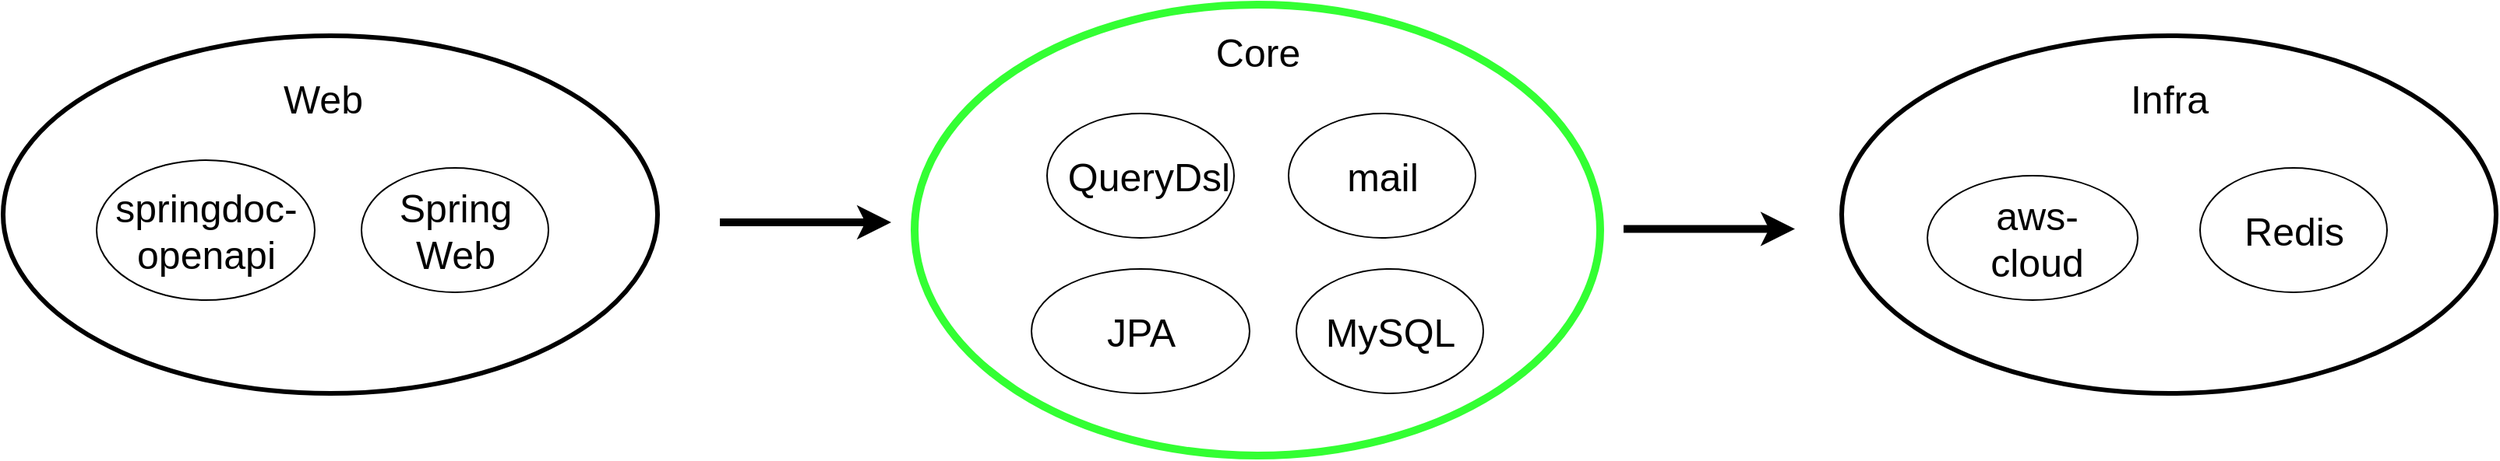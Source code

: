 <mxfile version="22.0.3" type="device" pages="2">
  <diagram name="페이지-1" id="IblsaohN8_PGpIz9jcJp">
    <mxGraphModel dx="1985" dy="955" grid="1" gridSize="10" guides="1" tooltips="1" connect="1" arrows="1" fold="1" page="1" pageScale="1" pageWidth="3300" pageHeight="2339" math="0" shadow="0">
      <root>
        <mxCell id="0" />
        <mxCell id="1" parent="0" />
        <mxCell id="IWnWvzlM7sKSisEC7xHp-119" value="" style="ellipse;whiteSpace=wrap;html=1;strokeColor=#33FF33;strokeWidth=5;rounded=0;" vertex="1" parent="1">
          <mxGeometry x="1285" y="740" width="440" height="290" as="geometry" />
        </mxCell>
        <mxCell id="IWnWvzlM7sKSisEC7xHp-120" value="" style="ellipse;whiteSpace=wrap;html=1;rounded=0;" vertex="1" parent="1">
          <mxGeometry x="1530" y="910" width="120" height="80" as="geometry" />
        </mxCell>
        <mxCell id="IWnWvzlM7sKSisEC7xHp-121" value="&lt;span style=&quot;font-size: 25px;&quot;&gt;MySQL&lt;/span&gt;" style="text;html=1;align=center;verticalAlign=middle;resizable=0;points=[];autosize=1;strokeColor=none;fillColor=none;rounded=0;" vertex="1" parent="1">
          <mxGeometry x="1535" y="930" width="110" height="40" as="geometry" />
        </mxCell>
        <mxCell id="IWnWvzlM7sKSisEC7xHp-122" value="" style="ellipse;whiteSpace=wrap;html=1;rounded=0;" vertex="1" parent="1">
          <mxGeometry x="1360" y="910" width="140" height="80" as="geometry" />
        </mxCell>
        <mxCell id="IWnWvzlM7sKSisEC7xHp-123" value="&lt;font style=&quot;font-size: 25px;&quot;&gt;Core&lt;/font&gt;" style="text;html=1;align=center;verticalAlign=middle;resizable=0;points=[];autosize=1;strokeColor=none;fillColor=none;rounded=0;" vertex="1" parent="1">
          <mxGeometry x="1465" y="750" width="80" height="40" as="geometry" />
        </mxCell>
        <mxCell id="IWnWvzlM7sKSisEC7xHp-124" value="&lt;span style=&quot;font-size: 25px;&quot;&gt;JPA&lt;/span&gt;" style="text;html=1;align=center;verticalAlign=middle;resizable=0;points=[];autosize=1;strokeColor=none;fillColor=none;rounded=0;" vertex="1" parent="1">
          <mxGeometry x="1395" y="930" width="70" height="40" as="geometry" />
        </mxCell>
        <mxCell id="IWnWvzlM7sKSisEC7xHp-125" value="" style="ellipse;whiteSpace=wrap;html=1;rounded=0;" vertex="1" parent="1">
          <mxGeometry x="1370" y="810" width="120" height="80" as="geometry" />
        </mxCell>
        <mxCell id="IWnWvzlM7sKSisEC7xHp-126" value="&lt;span style=&quot;font-size: 25px;&quot;&gt;QueryDsl&lt;/span&gt;" style="text;html=1;align=center;verticalAlign=middle;resizable=0;points=[];autosize=1;strokeColor=none;fillColor=none;rounded=0;" vertex="1" parent="1">
          <mxGeometry x="1370" y="830" width="130" height="40" as="geometry" />
        </mxCell>
        <mxCell id="IWnWvzlM7sKSisEC7xHp-127" value="" style="ellipse;whiteSpace=wrap;html=1;strokeWidth=3;rounded=0;" vertex="1" parent="1">
          <mxGeometry x="1880" y="760" width="420" height="230" as="geometry" />
        </mxCell>
        <mxCell id="IWnWvzlM7sKSisEC7xHp-128" value="" style="ellipse;whiteSpace=wrap;html=1;rounded=0;" vertex="1" parent="1">
          <mxGeometry x="1935" y="850" width="135" height="80" as="geometry" />
        </mxCell>
        <mxCell id="IWnWvzlM7sKSisEC7xHp-129" value="&lt;span style=&quot;font-size: 25px;&quot;&gt;Infra&lt;/span&gt;" style="text;html=1;align=center;verticalAlign=middle;resizable=0;points=[];autosize=1;strokeColor=none;fillColor=none;rounded=0;" vertex="1" parent="1">
          <mxGeometry x="2055" y="780" width="70" height="40" as="geometry" />
        </mxCell>
        <mxCell id="IWnWvzlM7sKSisEC7xHp-130" value="&lt;span style=&quot;font-size: 25px;&quot;&gt;aws-&lt;br&gt;cloud&lt;/span&gt;" style="text;html=1;align=center;verticalAlign=middle;resizable=0;points=[];autosize=1;strokeColor=none;fillColor=none;rounded=0;" vertex="1" parent="1">
          <mxGeometry x="1965" y="855" width="80" height="70" as="geometry" />
        </mxCell>
        <mxCell id="IWnWvzlM7sKSisEC7xHp-131" value="" style="ellipse;whiteSpace=wrap;html=1;rounded=0;" vertex="1" parent="1">
          <mxGeometry x="2110" y="845" width="120" height="80" as="geometry" />
        </mxCell>
        <mxCell id="IWnWvzlM7sKSisEC7xHp-132" value="&lt;span style=&quot;font-size: 25px;&quot;&gt;Redis&lt;/span&gt;" style="text;html=1;align=center;verticalAlign=middle;resizable=0;points=[];autosize=1;strokeColor=none;fillColor=none;rounded=0;" vertex="1" parent="1">
          <mxGeometry x="2125" y="865" width="90" height="40" as="geometry" />
        </mxCell>
        <mxCell id="IWnWvzlM7sKSisEC7xHp-133" value="" style="endArrow=classic;html=1;rounded=0;strokeWidth=5;" edge="1" parent="1">
          <mxGeometry width="50" height="50" relative="1" as="geometry">
            <mxPoint x="1160" y="880" as="sourcePoint" />
            <mxPoint x="1270" y="880" as="targetPoint" />
          </mxGeometry>
        </mxCell>
        <mxCell id="IWnWvzlM7sKSisEC7xHp-135" value="" style="ellipse;whiteSpace=wrap;html=1;rounded=0;" vertex="1" parent="1">
          <mxGeometry x="1525" y="810" width="120" height="80" as="geometry" />
        </mxCell>
        <mxCell id="IWnWvzlM7sKSisEC7xHp-136" value="&lt;span style=&quot;font-size: 25px;&quot;&gt;mail&lt;/span&gt;" style="text;html=1;align=center;verticalAlign=middle;resizable=0;points=[];autosize=1;strokeColor=none;fillColor=none;rounded=0;" vertex="1" parent="1">
          <mxGeometry x="1550" y="830" width="70" height="40" as="geometry" />
        </mxCell>
        <mxCell id="IWnWvzlM7sKSisEC7xHp-137" value="" style="endArrow=classic;html=1;rounded=0;strokeWidth=5;" edge="1" parent="1">
          <mxGeometry width="50" height="50" relative="1" as="geometry">
            <mxPoint x="1740" y="884.23" as="sourcePoint" />
            <mxPoint x="1850" y="884.23" as="targetPoint" />
          </mxGeometry>
        </mxCell>
        <mxCell id="cKFuZCw4yLB-lRNNa19L-1" value="" style="ellipse;whiteSpace=wrap;html=1;strokeWidth=3;rounded=0;" vertex="1" parent="1">
          <mxGeometry x="700" y="760" width="420" height="230" as="geometry" />
        </mxCell>
        <mxCell id="cKFuZCw4yLB-lRNNa19L-2" value="" style="ellipse;whiteSpace=wrap;html=1;rounded=0;" vertex="1" parent="1">
          <mxGeometry x="930" y="845" width="120" height="80" as="geometry" />
        </mxCell>
        <mxCell id="cKFuZCw4yLB-lRNNa19L-3" value="&lt;font style=&quot;font-size: 25px;&quot;&gt;Spring&lt;br&gt;Web&lt;/font&gt;" style="text;html=1;align=center;verticalAlign=middle;resizable=0;points=[];autosize=1;strokeColor=none;fillColor=none;rounded=0;" vertex="1" parent="1">
          <mxGeometry x="940" y="850" width="100" height="70" as="geometry" />
        </mxCell>
        <mxCell id="cKFuZCw4yLB-lRNNa19L-4" value="" style="ellipse;whiteSpace=wrap;html=1;rounded=0;" vertex="1" parent="1">
          <mxGeometry x="760" y="840" width="140" height="90" as="geometry" />
        </mxCell>
        <mxCell id="cKFuZCw4yLB-lRNNa19L-5" value="&lt;font style=&quot;font-size: 25px;&quot;&gt;Web&lt;/font&gt;" style="text;html=1;align=center;verticalAlign=middle;resizable=0;points=[];autosize=1;strokeColor=none;fillColor=none;rounded=0;" vertex="1" parent="1">
          <mxGeometry x="870" y="780" width="70" height="40" as="geometry" />
        </mxCell>
        <mxCell id="cKFuZCw4yLB-lRNNa19L-6" value="&lt;font style=&quot;font-size: 25px;&quot;&gt;springdoc-&lt;br&gt;openapi&lt;/font&gt;" style="text;html=1;align=center;verticalAlign=middle;resizable=0;points=[];autosize=1;strokeColor=none;fillColor=none;rounded=0;" vertex="1" parent="1">
          <mxGeometry x="760" y="850" width="140" height="70" as="geometry" />
        </mxCell>
      </root>
    </mxGraphModel>
  </diagram>
  <diagram id="QeTvDq2rLHe5Kqe-2ACY" name="페이지-2">
    <mxGraphModel dx="2345" dy="1129" grid="1" gridSize="10" guides="1" tooltips="1" connect="1" arrows="1" fold="1" page="1" pageScale="1" pageWidth="3300" pageHeight="2339" math="0" shadow="0">
      <root>
        <mxCell id="0" />
        <mxCell id="1" parent="0" />
        <mxCell id="yM1Zkibadlcai7LRtL_5-1" value="" style="ellipse;whiteSpace=wrap;html=1;strokeColor=#000000;strokeWidth=3;rounded=0;" vertex="1" parent="1">
          <mxGeometry x="1260" y="1660" width="730" height="430" as="geometry" />
        </mxCell>
        <mxCell id="yM1Zkibadlcai7LRtL_5-2" value="&lt;span style=&quot;font-size: 25px;&quot;&gt;단일 모듈&lt;/span&gt;" style="text;html=1;align=center;verticalAlign=middle;resizable=0;points=[];autosize=1;strokeColor=none;fillColor=none;rounded=0;" vertex="1" parent="1">
          <mxGeometry x="1540" y="1710" width="130" height="40" as="geometry" />
        </mxCell>
        <mxCell id="yM1Zkibadlcai7LRtL_5-3" value="" style="ellipse;whiteSpace=wrap;html=1;rounded=0;" vertex="1" parent="1">
          <mxGeometry x="1490" y="1785" width="120" height="80" as="geometry" />
        </mxCell>
        <mxCell id="yM1Zkibadlcai7LRtL_5-4" value="&lt;font style=&quot;font-size: 25px;&quot;&gt;Spring&lt;br&gt;Web&lt;/font&gt;" style="text;html=1;align=center;verticalAlign=middle;resizable=0;points=[];autosize=1;strokeColor=none;fillColor=none;rounded=0;" vertex="1" parent="1">
          <mxGeometry x="1500" y="1795" width="100" height="70" as="geometry" />
        </mxCell>
        <mxCell id="yM1Zkibadlcai7LRtL_5-5" value="" style="ellipse;whiteSpace=wrap;html=1;rounded=0;" vertex="1" parent="1">
          <mxGeometry x="1320" y="1785" width="140" height="90" as="geometry" />
        </mxCell>
        <mxCell id="yM1Zkibadlcai7LRtL_5-6" value="&lt;font style=&quot;font-size: 25px;&quot;&gt;springdoc-&lt;br&gt;openapi&lt;/font&gt;" style="text;html=1;align=center;verticalAlign=middle;resizable=0;points=[];autosize=1;strokeColor=none;fillColor=none;rounded=0;" vertex="1" parent="1">
          <mxGeometry x="1320" y="1795" width="140" height="70" as="geometry" />
        </mxCell>
        <mxCell id="yM1Zkibadlcai7LRtL_5-7" value="" style="ellipse;whiteSpace=wrap;html=1;rounded=0;" vertex="1" parent="1">
          <mxGeometry x="1810" y="1885" width="120" height="80" as="geometry" />
        </mxCell>
        <mxCell id="yM1Zkibadlcai7LRtL_5-8" value="&lt;span style=&quot;font-size: 25px;&quot;&gt;MySQL&lt;/span&gt;" style="text;html=1;align=center;verticalAlign=middle;resizable=0;points=[];autosize=1;strokeColor=none;fillColor=none;rounded=0;" vertex="1" parent="1">
          <mxGeometry x="1815" y="1905" width="110" height="40" as="geometry" />
        </mxCell>
        <mxCell id="yM1Zkibadlcai7LRtL_5-9" value="" style="ellipse;whiteSpace=wrap;html=1;rounded=0;" vertex="1" parent="1">
          <mxGeometry x="1640" y="1885" width="140" height="80" as="geometry" />
        </mxCell>
        <mxCell id="yM1Zkibadlcai7LRtL_5-10" value="&lt;span style=&quot;font-size: 25px;&quot;&gt;JPA&lt;/span&gt;" style="text;html=1;align=center;verticalAlign=middle;resizable=0;points=[];autosize=1;strokeColor=none;fillColor=none;rounded=0;" vertex="1" parent="1">
          <mxGeometry x="1675" y="1905" width="70" height="40" as="geometry" />
        </mxCell>
        <mxCell id="yM1Zkibadlcai7LRtL_5-11" value="" style="ellipse;whiteSpace=wrap;html=1;rounded=0;" vertex="1" parent="1">
          <mxGeometry x="1650" y="1785" width="120" height="80" as="geometry" />
        </mxCell>
        <mxCell id="yM1Zkibadlcai7LRtL_5-12" value="&lt;span style=&quot;font-size: 25px;&quot;&gt;QueryDsl&lt;/span&gt;" style="text;html=1;align=center;verticalAlign=middle;resizable=0;points=[];autosize=1;strokeColor=none;fillColor=none;rounded=0;" vertex="1" parent="1">
          <mxGeometry x="1650" y="1805" width="130" height="40" as="geometry" />
        </mxCell>
        <mxCell id="yM1Zkibadlcai7LRtL_5-13" value="" style="ellipse;whiteSpace=wrap;html=1;rounded=0;" vertex="1" parent="1">
          <mxGeometry x="1805" y="1785" width="120" height="80" as="geometry" />
        </mxCell>
        <mxCell id="yM1Zkibadlcai7LRtL_5-14" value="&lt;span style=&quot;font-size: 25px;&quot;&gt;mail&lt;/span&gt;" style="text;html=1;align=center;verticalAlign=middle;resizable=0;points=[];autosize=1;strokeColor=none;fillColor=none;rounded=0;" vertex="1" parent="1">
          <mxGeometry x="1830" y="1805" width="70" height="40" as="geometry" />
        </mxCell>
        <mxCell id="yM1Zkibadlcai7LRtL_5-15" value="" style="ellipse;whiteSpace=wrap;html=1;rounded=0;" vertex="1" parent="1">
          <mxGeometry x="1320" y="1887.5" width="135" height="80" as="geometry" />
        </mxCell>
        <mxCell id="yM1Zkibadlcai7LRtL_5-16" value="&lt;span style=&quot;font-size: 25px;&quot;&gt;aws-&lt;br&gt;cloud&lt;/span&gt;" style="text;html=1;align=center;verticalAlign=middle;resizable=0;points=[];autosize=1;strokeColor=none;fillColor=none;rounded=0;" vertex="1" parent="1">
          <mxGeometry x="1350" y="1892.5" width="80" height="70" as="geometry" />
        </mxCell>
        <mxCell id="yM1Zkibadlcai7LRtL_5-17" value="" style="ellipse;whiteSpace=wrap;html=1;rounded=0;" vertex="1" parent="1">
          <mxGeometry x="1495" y="1882.5" width="120" height="80" as="geometry" />
        </mxCell>
        <mxCell id="yM1Zkibadlcai7LRtL_5-18" value="&lt;span style=&quot;font-size: 25px;&quot;&gt;Redis&lt;/span&gt;" style="text;html=1;align=center;verticalAlign=middle;resizable=0;points=[];autosize=1;strokeColor=none;fillColor=none;rounded=0;" vertex="1" parent="1">
          <mxGeometry x="1510" y="1902.5" width="90" height="40" as="geometry" />
        </mxCell>
      </root>
    </mxGraphModel>
  </diagram>
</mxfile>

